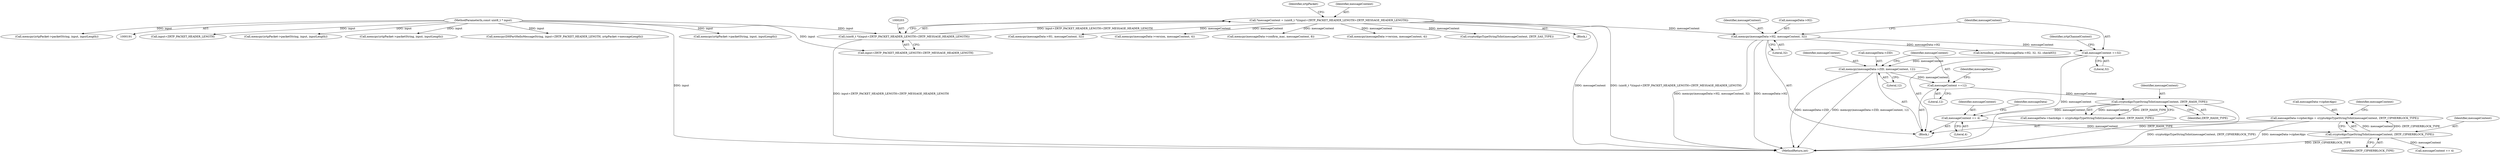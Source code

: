 digraph "0_bzrtp_bbb1e6e2f467ee4bd7b9a8c800e4f07343d7d99b@pointer" {
"1000736" [label="(Call,messageData->cipherAlgo = cryptoAlgoTypeStringToInt(messageContent, ZRTP_CIPHERBLOCK_TYPE))"];
"1000740" [label="(Call,cryptoAlgoTypeStringToInt(messageContent, ZRTP_CIPHERBLOCK_TYPE))"];
"1000733" [label="(Call,messageContent += 4)"];
"1000730" [label="(Call,cryptoAlgoTypeStringToInt(messageContent, ZRTP_HASH_TYPE))"];
"1000723" [label="(Call,messageContent +=12)"];
"1000717" [label="(Call,memcpy(messageData->ZID, messageContent, 12))"];
"1000630" [label="(Call,messageContent +=32)"];
"1000624" [label="(Call,memcpy(messageData->H2, messageContent, 32))"];
"1000200" [label="(Call,*messageContent = (uint8_t *)(input+ZRTP_PACKET_HEADER_LENGTH+ZRTP_MESSAGE_HEADER_LENGTH))"];
"1000202" [label="(Call,(uint8_t *)(input+ZRTP_PACKET_HEADER_LENGTH+ZRTP_MESSAGE_HEADER_LENGTH))"];
"1000194" [label="(MethodParameterIn,const uint8_t * input)"];
"1000742" [label="(Identifier,ZRTP_CIPHERBLOCK_TYPE)"];
"1000725" [label="(Literal,12)"];
"1000718" [label="(Call,messageData->ZID)"];
"1000744" [label="(Identifier,messageContent)"];
"1000211" [label="(Identifier,zrtpPacket)"];
"1000741" [label="(Identifier,messageContent)"];
"1000724" [label="(Identifier,messageContent)"];
"1000200" [label="(Call,*messageContent = (uint8_t *)(input+ZRTP_PACKET_HEADER_LENGTH+ZRTP_MESSAGE_HEADER_LENGTH))"];
"1000945" [label="(Call,memcpy(messageData->H1, messageContent, 32))"];
"1000731" [label="(Identifier,messageContent)"];
"1000721" [label="(Identifier,messageContent)"];
"1000631" [label="(Identifier,messageContent)"];
"1000202" [label="(Call,(uint8_t *)(input+ZRTP_PACKET_HEADER_LENGTH+ZRTP_MESSAGE_HEADER_LENGTH))"];
"1000624" [label="(Call,memcpy(messageData->H2, messageContent, 32))"];
"1000608" [label="(Block,)"];
"1001080" [label="(Call,input+ZRTP_PACKET_HEADER_LENGTH)"];
"1000630" [label="(Call,messageContent +=32)"];
"1000891" [label="(Call,memcpy(zrtpPacket->packetString, input, inputLength))"];
"1000730" [label="(Call,cryptoAlgoTypeStringToInt(messageContent, ZRTP_HASH_TYPE))"];
"1000629" [label="(Literal,32)"];
"1000201" [label="(Identifier,messageContent)"];
"1000224" [label="(Call,memcpy(messageData->version, messageContent, 4))"];
"1000637" [label="(Identifier,zrtpChannelContext)"];
"1000738" [label="(Identifier,messageData)"];
"1000734" [label="(Identifier,messageContent)"];
"1000728" [label="(Identifier,messageData)"];
"1000735" [label="(Literal,4)"];
"1000588" [label="(Call,memcpy(zrtpPacket->packetString, input, inputLength))"];
"1000736" [label="(Call,messageData->cipherAlgo = cryptoAlgoTypeStringToInt(messageContent, ZRTP_CIPHERBLOCK_TYPE))"];
"1000722" [label="(Literal,12)"];
"1000632" [label="(Literal,32)"];
"1001078" [label="(Call,memcpy(DHPartHelloMessageString, input+ZRTP_PACKET_HEADER_LENGTH, zrtpPacket->messageLength))"];
"1000740" [label="(Call,cryptoAlgoTypeStringToInt(messageContent, ZRTP_CIPHERBLOCK_TYPE))"];
"1000743" [label="(Call,messageContent += 4)"];
"1000723" [label="(Call,messageContent +=12)"];
"1000717" [label="(Call,memcpy(messageData->ZID, messageContent, 12))"];
"1000628" [label="(Identifier,messageContent)"];
"1001379" [label="(Call,memcpy(messageData->confirm_mac, messageContent, 8))"];
"1001941" [label="(Call,memcpy(messageData->version, messageContent, 4))"];
"1000812" [label="(Call,cryptoAlgoTypeStringToInt(messageContent, ZRTP_SAS_TYPE))"];
"1000625" [label="(Call,messageData->H2)"];
"1000204" [label="(Call,input+ZRTP_PACKET_HEADER_LENGTH+ZRTP_MESSAGE_HEADER_LENGTH)"];
"1000733" [label="(Call,messageContent += 4)"];
"1001915" [label="(Call,memcpy(zrtpPacket->packetString, input, inputLength))"];
"1001966" [label="(MethodReturn,int)"];
"1000737" [label="(Call,messageData->cipherAlgo)"];
"1000657" [label="(Call,bctoolbox_sha256(messageData->H2, 32, 32, checkH3))"];
"1000197" [label="(Block,)"];
"1000726" [label="(Call,messageData->hashAlgo = cryptoAlgoTypeStringToInt(messageContent, ZRTP_HASH_TYPE))"];
"1001285" [label="(Call,memcpy(zrtpPacket->packetString, input, inputLength))"];
"1000194" [label="(MethodParameterIn,const uint8_t * input)"];
"1000732" [label="(Identifier,ZRTP_HASH_TYPE)"];
"1000736" -> "1000608"  [label="AST: "];
"1000736" -> "1000740"  [label="CFG: "];
"1000737" -> "1000736"  [label="AST: "];
"1000740" -> "1000736"  [label="AST: "];
"1000744" -> "1000736"  [label="CFG: "];
"1000736" -> "1001966"  [label="DDG: cryptoAlgoTypeStringToInt(messageContent, ZRTP_CIPHERBLOCK_TYPE)"];
"1000736" -> "1001966"  [label="DDG: messageData->cipherAlgo"];
"1000740" -> "1000736"  [label="DDG: messageContent"];
"1000740" -> "1000736"  [label="DDG: ZRTP_CIPHERBLOCK_TYPE"];
"1000740" -> "1000742"  [label="CFG: "];
"1000741" -> "1000740"  [label="AST: "];
"1000742" -> "1000740"  [label="AST: "];
"1000740" -> "1001966"  [label="DDG: ZRTP_CIPHERBLOCK_TYPE"];
"1000733" -> "1000740"  [label="DDG: messageContent"];
"1000740" -> "1000743"  [label="DDG: messageContent"];
"1000733" -> "1000608"  [label="AST: "];
"1000733" -> "1000735"  [label="CFG: "];
"1000734" -> "1000733"  [label="AST: "];
"1000735" -> "1000733"  [label="AST: "];
"1000738" -> "1000733"  [label="CFG: "];
"1000730" -> "1000733"  [label="DDG: messageContent"];
"1000730" -> "1000726"  [label="AST: "];
"1000730" -> "1000732"  [label="CFG: "];
"1000731" -> "1000730"  [label="AST: "];
"1000732" -> "1000730"  [label="AST: "];
"1000726" -> "1000730"  [label="CFG: "];
"1000730" -> "1001966"  [label="DDG: ZRTP_HASH_TYPE"];
"1000730" -> "1000726"  [label="DDG: messageContent"];
"1000730" -> "1000726"  [label="DDG: ZRTP_HASH_TYPE"];
"1000723" -> "1000730"  [label="DDG: messageContent"];
"1000723" -> "1000608"  [label="AST: "];
"1000723" -> "1000725"  [label="CFG: "];
"1000724" -> "1000723"  [label="AST: "];
"1000725" -> "1000723"  [label="AST: "];
"1000728" -> "1000723"  [label="CFG: "];
"1000717" -> "1000723"  [label="DDG: messageContent"];
"1000717" -> "1000608"  [label="AST: "];
"1000717" -> "1000722"  [label="CFG: "];
"1000718" -> "1000717"  [label="AST: "];
"1000721" -> "1000717"  [label="AST: "];
"1000722" -> "1000717"  [label="AST: "];
"1000724" -> "1000717"  [label="CFG: "];
"1000717" -> "1001966"  [label="DDG: memcpy(messageData->ZID, messageContent, 12)"];
"1000717" -> "1001966"  [label="DDG: messageData->ZID"];
"1000630" -> "1000717"  [label="DDG: messageContent"];
"1000630" -> "1000608"  [label="AST: "];
"1000630" -> "1000632"  [label="CFG: "];
"1000631" -> "1000630"  [label="AST: "];
"1000632" -> "1000630"  [label="AST: "];
"1000637" -> "1000630"  [label="CFG: "];
"1000630" -> "1001966"  [label="DDG: messageContent"];
"1000624" -> "1000630"  [label="DDG: messageContent"];
"1000624" -> "1000608"  [label="AST: "];
"1000624" -> "1000629"  [label="CFG: "];
"1000625" -> "1000624"  [label="AST: "];
"1000628" -> "1000624"  [label="AST: "];
"1000629" -> "1000624"  [label="AST: "];
"1000631" -> "1000624"  [label="CFG: "];
"1000624" -> "1001966"  [label="DDG: memcpy(messageData->H2, messageContent, 32)"];
"1000624" -> "1001966"  [label="DDG: messageData->H2"];
"1000200" -> "1000624"  [label="DDG: messageContent"];
"1000624" -> "1000657"  [label="DDG: messageData->H2"];
"1000200" -> "1000197"  [label="AST: "];
"1000200" -> "1000202"  [label="CFG: "];
"1000201" -> "1000200"  [label="AST: "];
"1000202" -> "1000200"  [label="AST: "];
"1000211" -> "1000200"  [label="CFG: "];
"1000200" -> "1001966"  [label="DDG: messageContent"];
"1000200" -> "1001966"  [label="DDG: (uint8_t *)(input+ZRTP_PACKET_HEADER_LENGTH+ZRTP_MESSAGE_HEADER_LENGTH)"];
"1000202" -> "1000200"  [label="DDG: input+ZRTP_PACKET_HEADER_LENGTH+ZRTP_MESSAGE_HEADER_LENGTH"];
"1000200" -> "1000224"  [label="DDG: messageContent"];
"1000200" -> "1000812"  [label="DDG: messageContent"];
"1000200" -> "1000945"  [label="DDG: messageContent"];
"1000200" -> "1001379"  [label="DDG: messageContent"];
"1000200" -> "1001941"  [label="DDG: messageContent"];
"1000202" -> "1000204"  [label="CFG: "];
"1000203" -> "1000202"  [label="AST: "];
"1000204" -> "1000202"  [label="AST: "];
"1000202" -> "1001966"  [label="DDG: input+ZRTP_PACKET_HEADER_LENGTH+ZRTP_MESSAGE_HEADER_LENGTH"];
"1000194" -> "1000202"  [label="DDG: input"];
"1000194" -> "1000191"  [label="AST: "];
"1000194" -> "1001966"  [label="DDG: input"];
"1000194" -> "1000204"  [label="DDG: input"];
"1000194" -> "1000588"  [label="DDG: input"];
"1000194" -> "1000891"  [label="DDG: input"];
"1000194" -> "1001078"  [label="DDG: input"];
"1000194" -> "1001080"  [label="DDG: input"];
"1000194" -> "1001285"  [label="DDG: input"];
"1000194" -> "1001915"  [label="DDG: input"];
}
